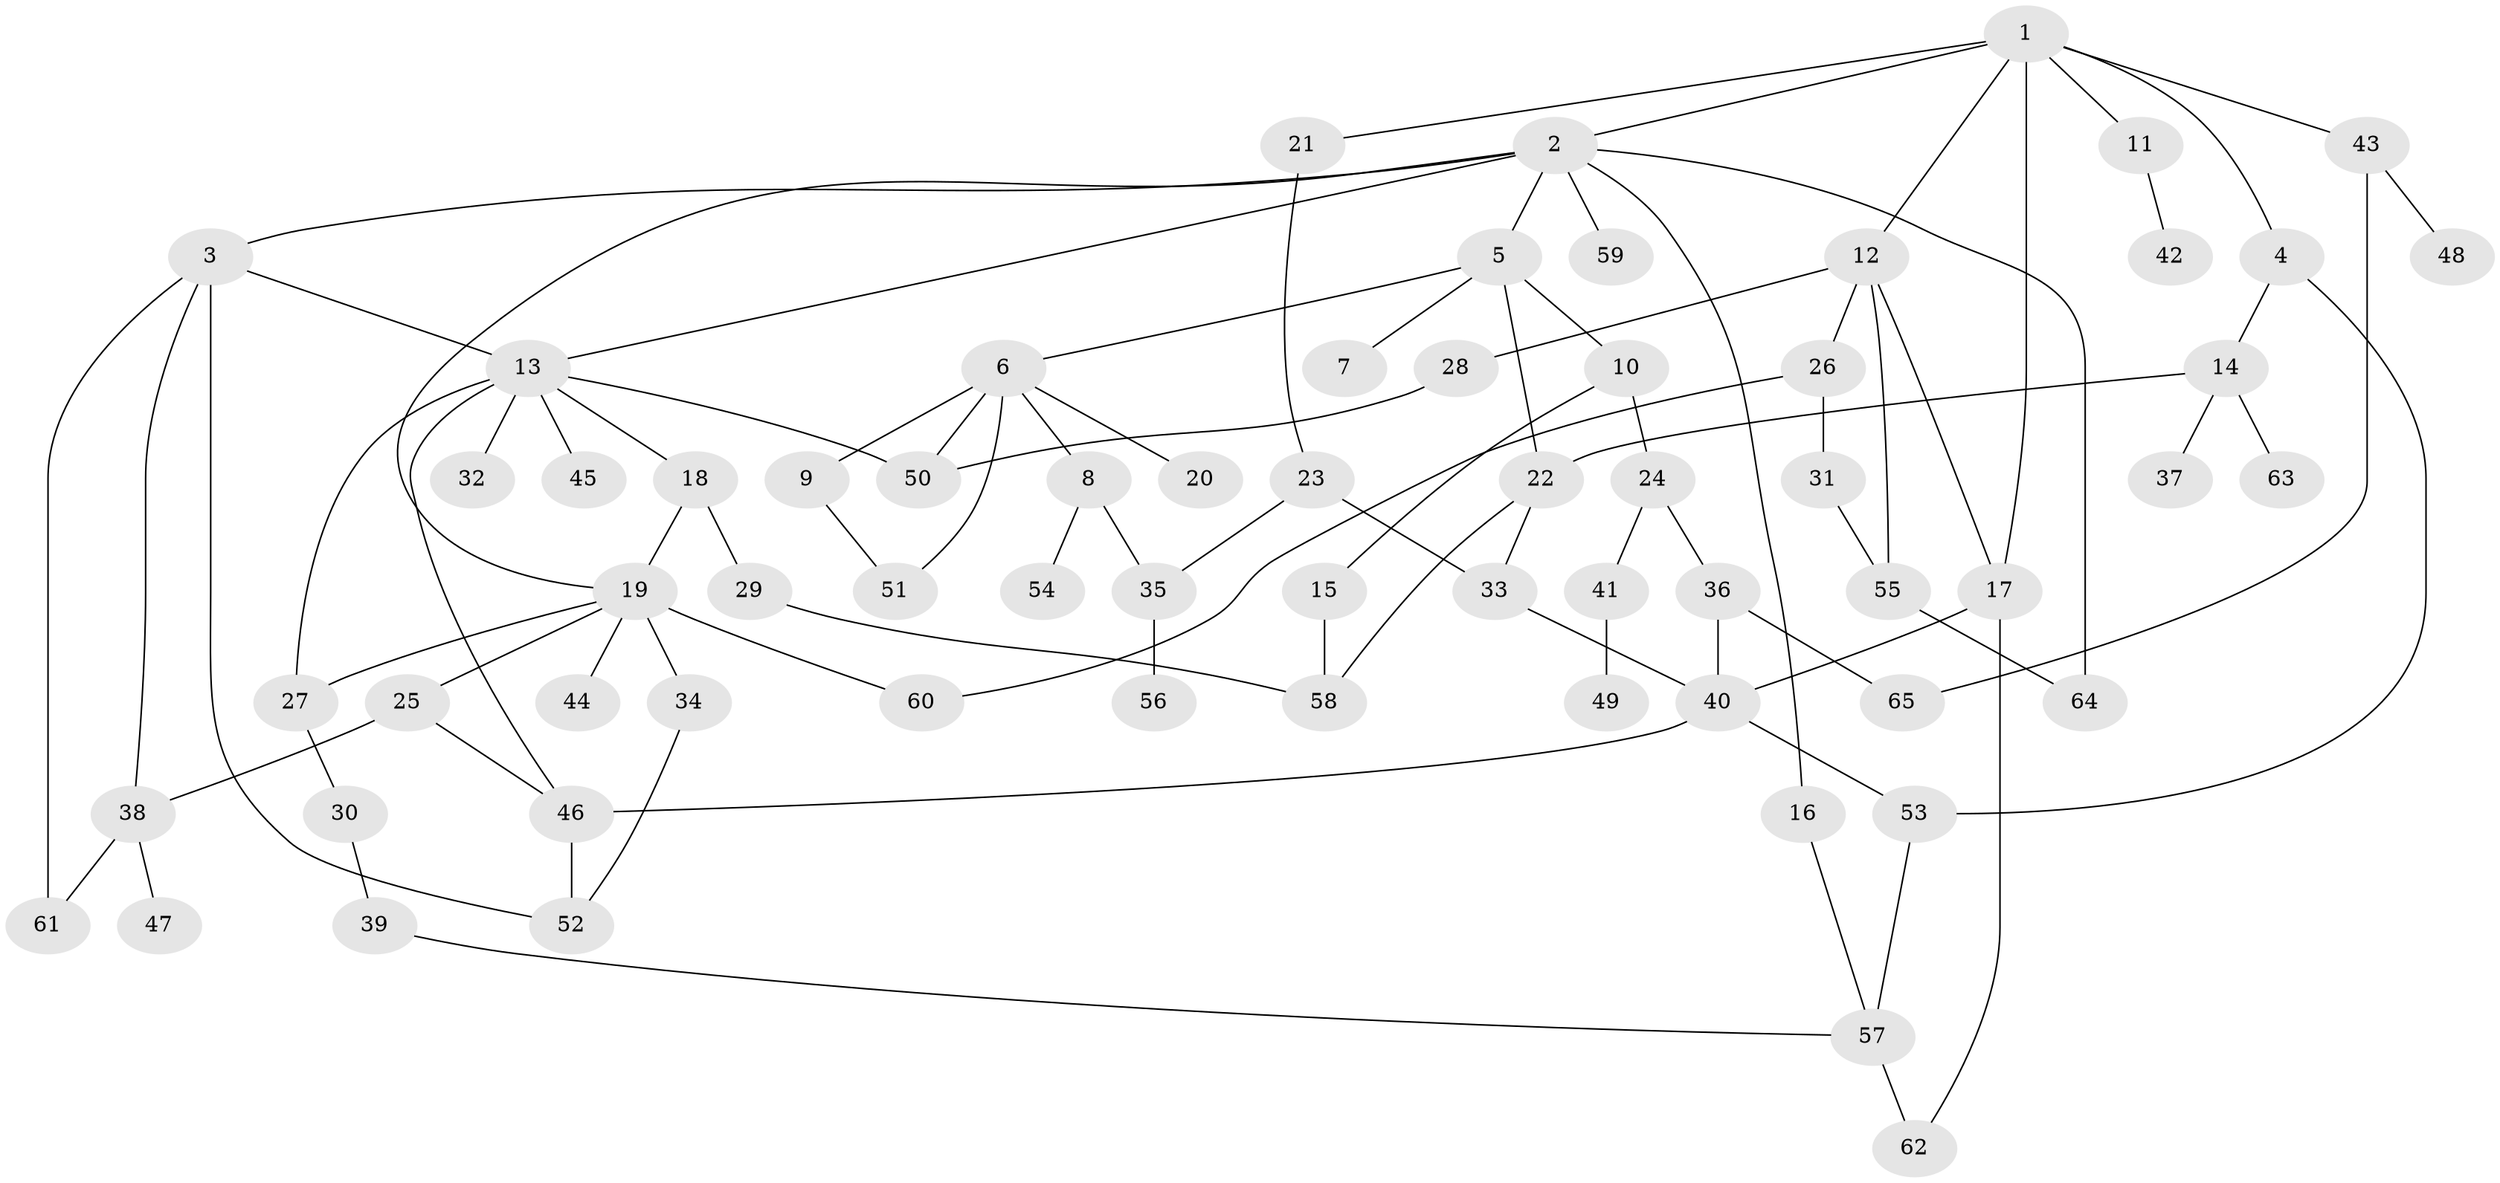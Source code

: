 // original degree distribution, {8: 0.023076923076923078, 9: 0.007692307692307693, 6: 0.023076923076923078, 3: 0.17692307692307693, 5: 0.015384615384615385, 2: 0.38461538461538464, 4: 0.09230769230769231, 7: 0.007692307692307693, 1: 0.2692307692307692}
// Generated by graph-tools (version 1.1) at 2025/34/03/09/25 02:34:00]
// undirected, 65 vertices, 92 edges
graph export_dot {
graph [start="1"]
  node [color=gray90,style=filled];
  1;
  2;
  3;
  4;
  5;
  6;
  7;
  8;
  9;
  10;
  11;
  12;
  13;
  14;
  15;
  16;
  17;
  18;
  19;
  20;
  21;
  22;
  23;
  24;
  25;
  26;
  27;
  28;
  29;
  30;
  31;
  32;
  33;
  34;
  35;
  36;
  37;
  38;
  39;
  40;
  41;
  42;
  43;
  44;
  45;
  46;
  47;
  48;
  49;
  50;
  51;
  52;
  53;
  54;
  55;
  56;
  57;
  58;
  59;
  60;
  61;
  62;
  63;
  64;
  65;
  1 -- 2 [weight=1.0];
  1 -- 4 [weight=1.0];
  1 -- 11 [weight=1.0];
  1 -- 12 [weight=1.0];
  1 -- 17 [weight=1.0];
  1 -- 21 [weight=1.0];
  1 -- 43 [weight=1.0];
  2 -- 3 [weight=1.0];
  2 -- 5 [weight=1.0];
  2 -- 13 [weight=1.0];
  2 -- 16 [weight=1.0];
  2 -- 19 [weight=1.0];
  2 -- 59 [weight=1.0];
  2 -- 64 [weight=1.0];
  3 -- 13 [weight=1.0];
  3 -- 38 [weight=1.0];
  3 -- 52 [weight=1.0];
  3 -- 61 [weight=1.0];
  4 -- 14 [weight=1.0];
  4 -- 53 [weight=1.0];
  5 -- 6 [weight=1.0];
  5 -- 7 [weight=1.0];
  5 -- 10 [weight=1.0];
  5 -- 22 [weight=1.0];
  6 -- 8 [weight=1.0];
  6 -- 9 [weight=1.0];
  6 -- 20 [weight=1.0];
  6 -- 50 [weight=1.0];
  6 -- 51 [weight=2.0];
  8 -- 35 [weight=1.0];
  8 -- 54 [weight=1.0];
  9 -- 51 [weight=2.0];
  10 -- 15 [weight=1.0];
  10 -- 24 [weight=1.0];
  11 -- 42 [weight=1.0];
  12 -- 17 [weight=1.0];
  12 -- 26 [weight=2.0];
  12 -- 28 [weight=1.0];
  12 -- 55 [weight=1.0];
  13 -- 18 [weight=1.0];
  13 -- 27 [weight=1.0];
  13 -- 32 [weight=1.0];
  13 -- 45 [weight=1.0];
  13 -- 46 [weight=1.0];
  13 -- 50 [weight=1.0];
  14 -- 22 [weight=1.0];
  14 -- 37 [weight=1.0];
  14 -- 63 [weight=1.0];
  15 -- 58 [weight=1.0];
  16 -- 57 [weight=1.0];
  17 -- 40 [weight=4.0];
  17 -- 62 [weight=1.0];
  18 -- 19 [weight=1.0];
  18 -- 29 [weight=1.0];
  19 -- 25 [weight=1.0];
  19 -- 27 [weight=1.0];
  19 -- 34 [weight=2.0];
  19 -- 44 [weight=1.0];
  19 -- 60 [weight=1.0];
  21 -- 23 [weight=1.0];
  22 -- 33 [weight=1.0];
  22 -- 58 [weight=1.0];
  23 -- 33 [weight=1.0];
  23 -- 35 [weight=1.0];
  24 -- 36 [weight=1.0];
  24 -- 41 [weight=1.0];
  25 -- 38 [weight=1.0];
  25 -- 46 [weight=1.0];
  26 -- 31 [weight=1.0];
  26 -- 60 [weight=1.0];
  27 -- 30 [weight=1.0];
  28 -- 50 [weight=2.0];
  29 -- 58 [weight=1.0];
  30 -- 39 [weight=1.0];
  31 -- 55 [weight=1.0];
  33 -- 40 [weight=1.0];
  34 -- 52 [weight=1.0];
  35 -- 56 [weight=2.0];
  36 -- 40 [weight=1.0];
  36 -- 65 [weight=1.0];
  38 -- 47 [weight=1.0];
  38 -- 61 [weight=1.0];
  39 -- 57 [weight=1.0];
  40 -- 46 [weight=2.0];
  40 -- 53 [weight=1.0];
  41 -- 49 [weight=1.0];
  43 -- 48 [weight=1.0];
  43 -- 65 [weight=1.0];
  46 -- 52 [weight=1.0];
  53 -- 57 [weight=1.0];
  55 -- 64 [weight=1.0];
  57 -- 62 [weight=1.0];
}
